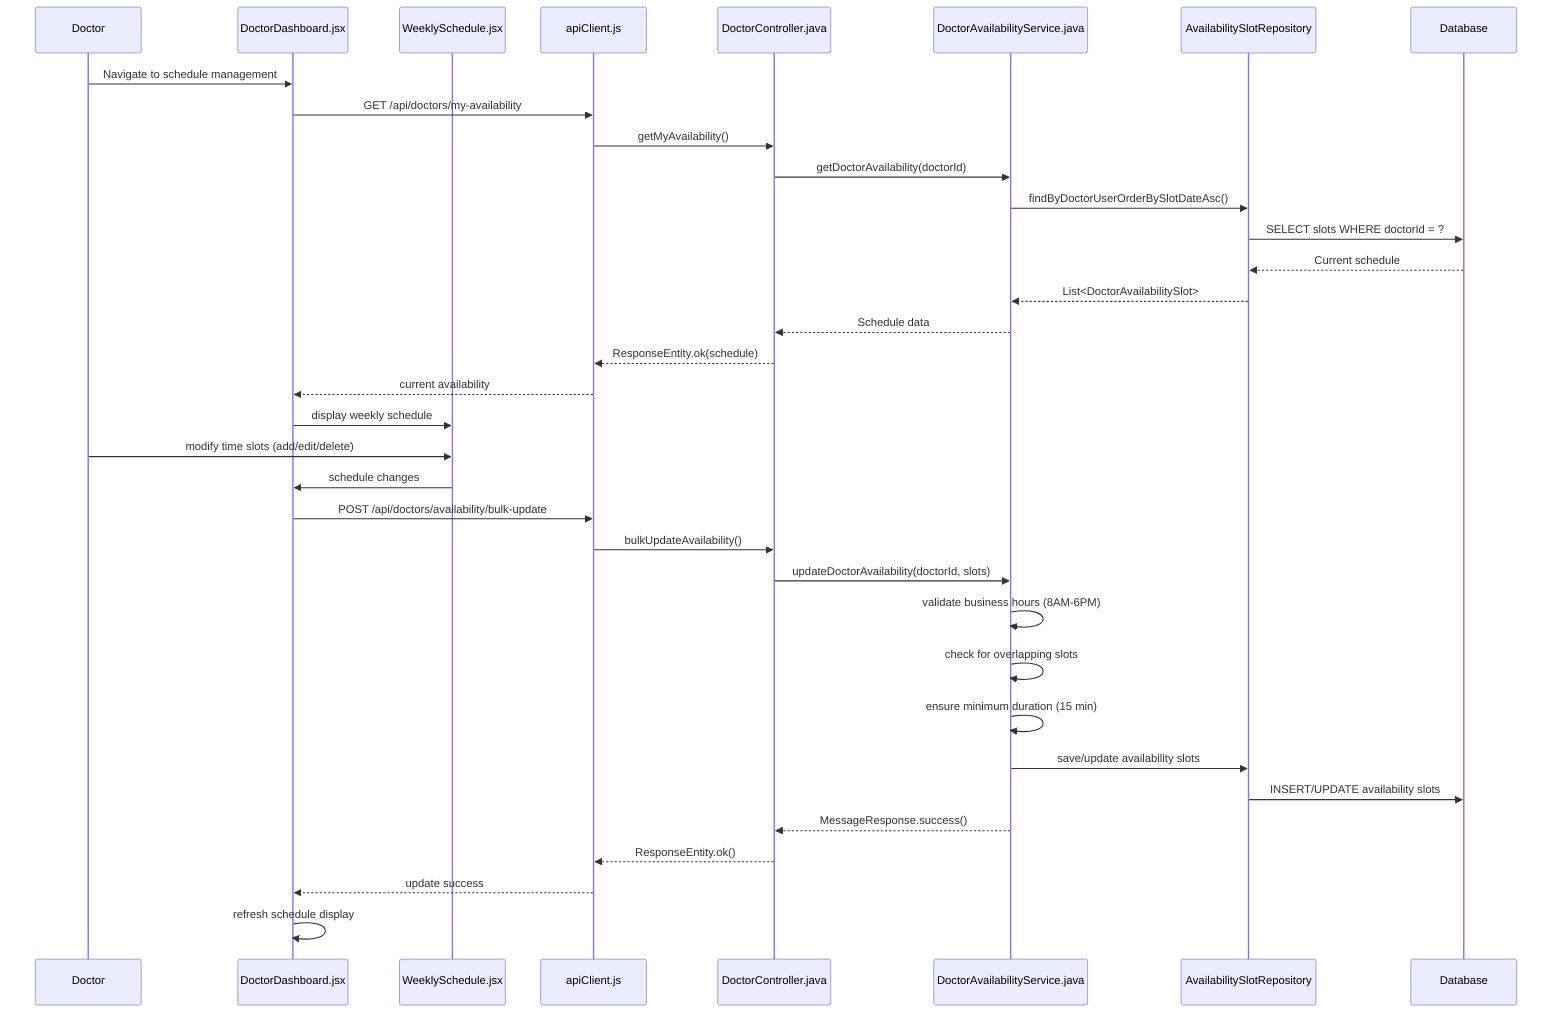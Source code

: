 sequenceDiagram
    participant D as Doctor
    participant DD as DoctorDashboard.jsx
    participant WS as WeeklySchedule.jsx
    participant API as apiClient.js
    participant DC as DoctorController.java
    participant DAS as DoctorAvailabilityService.java
    participant ASR as AvailabilitySlotRepository
    participant DB as Database

    D->>DD: Navigate to schedule management
    DD->>API: GET /api/doctors/my-availability
    API->>DC: getMyAvailability()
    DC->>DAS: getDoctorAvailability(doctorId)
    DAS->>ASR: findByDoctorUserOrderBySlotDateAsc()
    ASR->>DB: SELECT slots WHERE doctorId = ?
    DB-->>ASR: Current schedule
    ASR-->>DAS: List<DoctorAvailabilitySlot>
    DAS-->>DC: Schedule data
    DC-->>API: ResponseEntity.ok(schedule)
    API-->>DD: current availability
    
    DD->>WS: display weekly schedule
    D->>WS: modify time slots (add/edit/delete)
    WS->>DD: schedule changes
    DD->>API: POST /api/doctors/availability/bulk-update
    API->>DC: bulkUpdateAvailability()
    DC->>DAS: updateDoctorAvailability(doctorId, slots)
    
    DAS->>DAS: validate business hours (8AM-6PM)
    DAS->>DAS: check for overlapping slots
    DAS->>DAS: ensure minimum duration (15 min)
    
    DAS->>ASR: save/update availability slots
    ASR->>DB: INSERT/UPDATE availability slots
    
    DAS-->>DC: MessageResponse.success()
    DC-->>API: ResponseEntity.ok()
    API-->>DD: update success
    DD->>DD: refresh schedule display